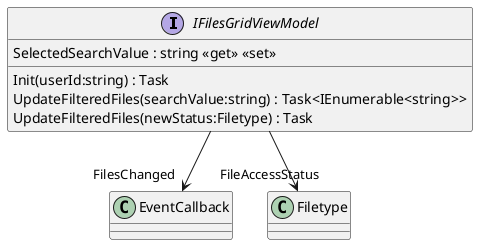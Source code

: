 @startuml
interface IFilesGridViewModel {
    Init(userId:string) : Task
    SelectedSearchValue : string <<get>> <<set>>
    UpdateFilteredFiles(searchValue:string) : Task<IEnumerable<string>>
    UpdateFilteredFiles(newStatus:Filetype) : Task
}

IFilesGridViewModel --> "FilesChanged" EventCallback
IFilesGridViewModel --> "FileAccessStatus" Filetype
@enduml
